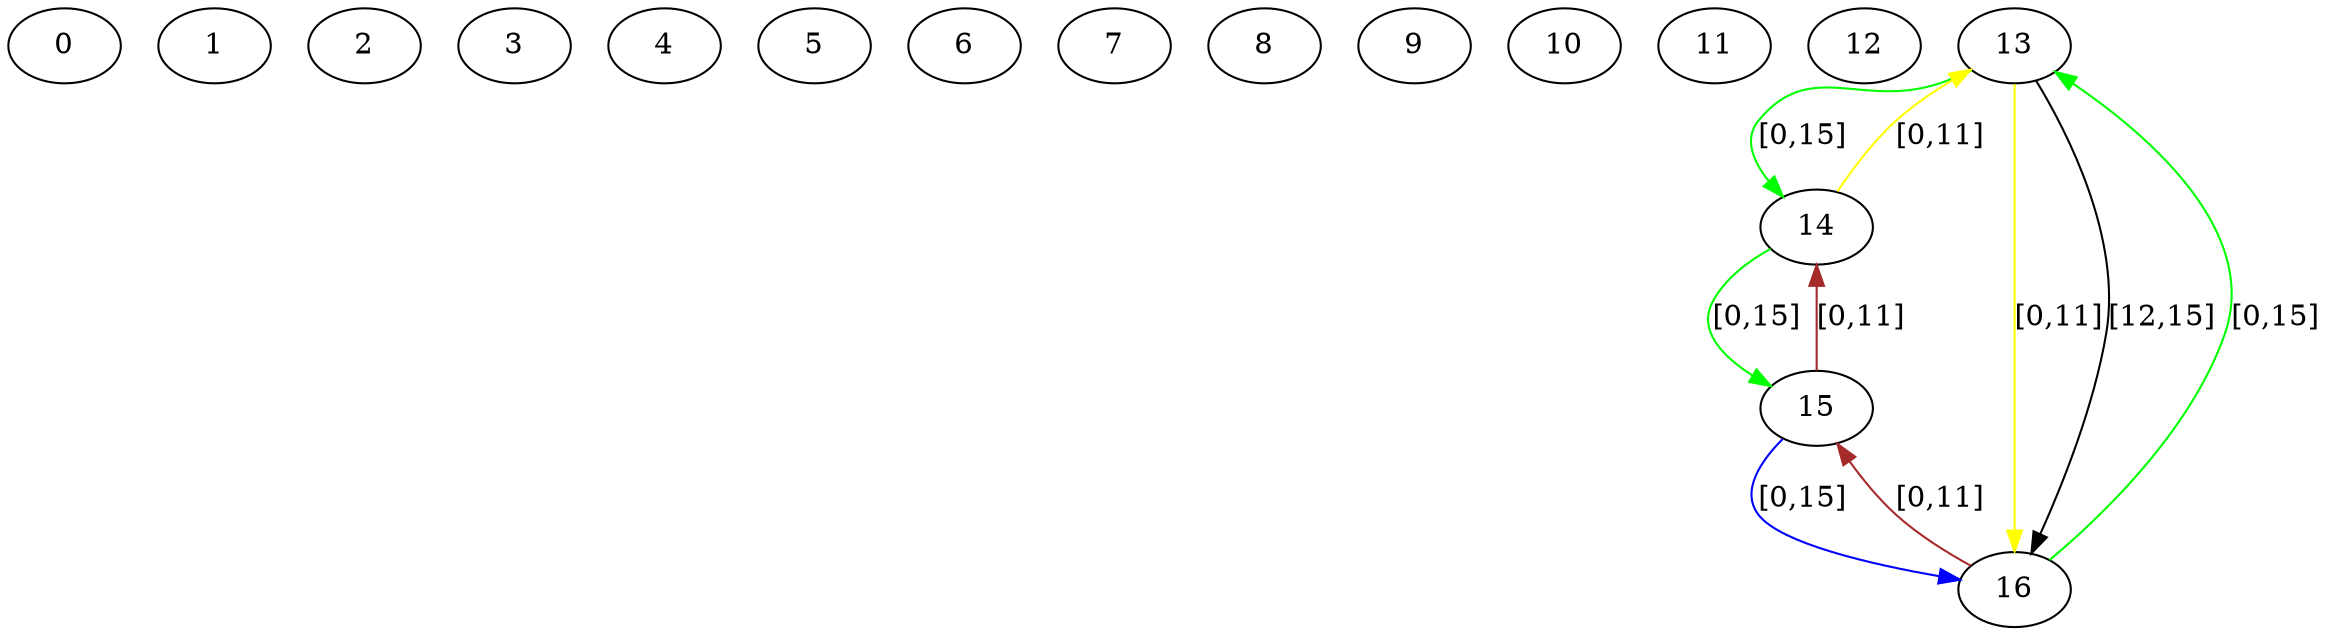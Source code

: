 digraph  {
0 [label=0];
1 [label=1];
2 [label=2];
3 [label=3];
4 [label=4];
5 [label=5];
6 [label=6];
7 [label=7];
8 [label=8];
9 [label=9];
10 [label=10];
11 [label=11];
12 [label=12];
13 [label=13];
14 [label=14];
15 [label=15];
16 [label=16];
13 -> 14  [color=green, key=0, label="[0,15]"];
13 -> 16  [color=yellow, key=0, label="[0,11]"];
13 -> 16  [color=black, key=1, label="[12,15]"];
14 -> 15  [color=green, key=0, label="[0,15]"];
14 -> 13  [color=yellow, key=0, label="[0,11]"];
15 -> 16  [color=blue, key=0, label="[0,15]"];
15 -> 14  [color=brown, key=0, label="[0,11]"];
16 -> 13  [color=green, key=0, label="[0,15]"];
16 -> 15  [color=brown, key=0, label="[0,11]"];
}
